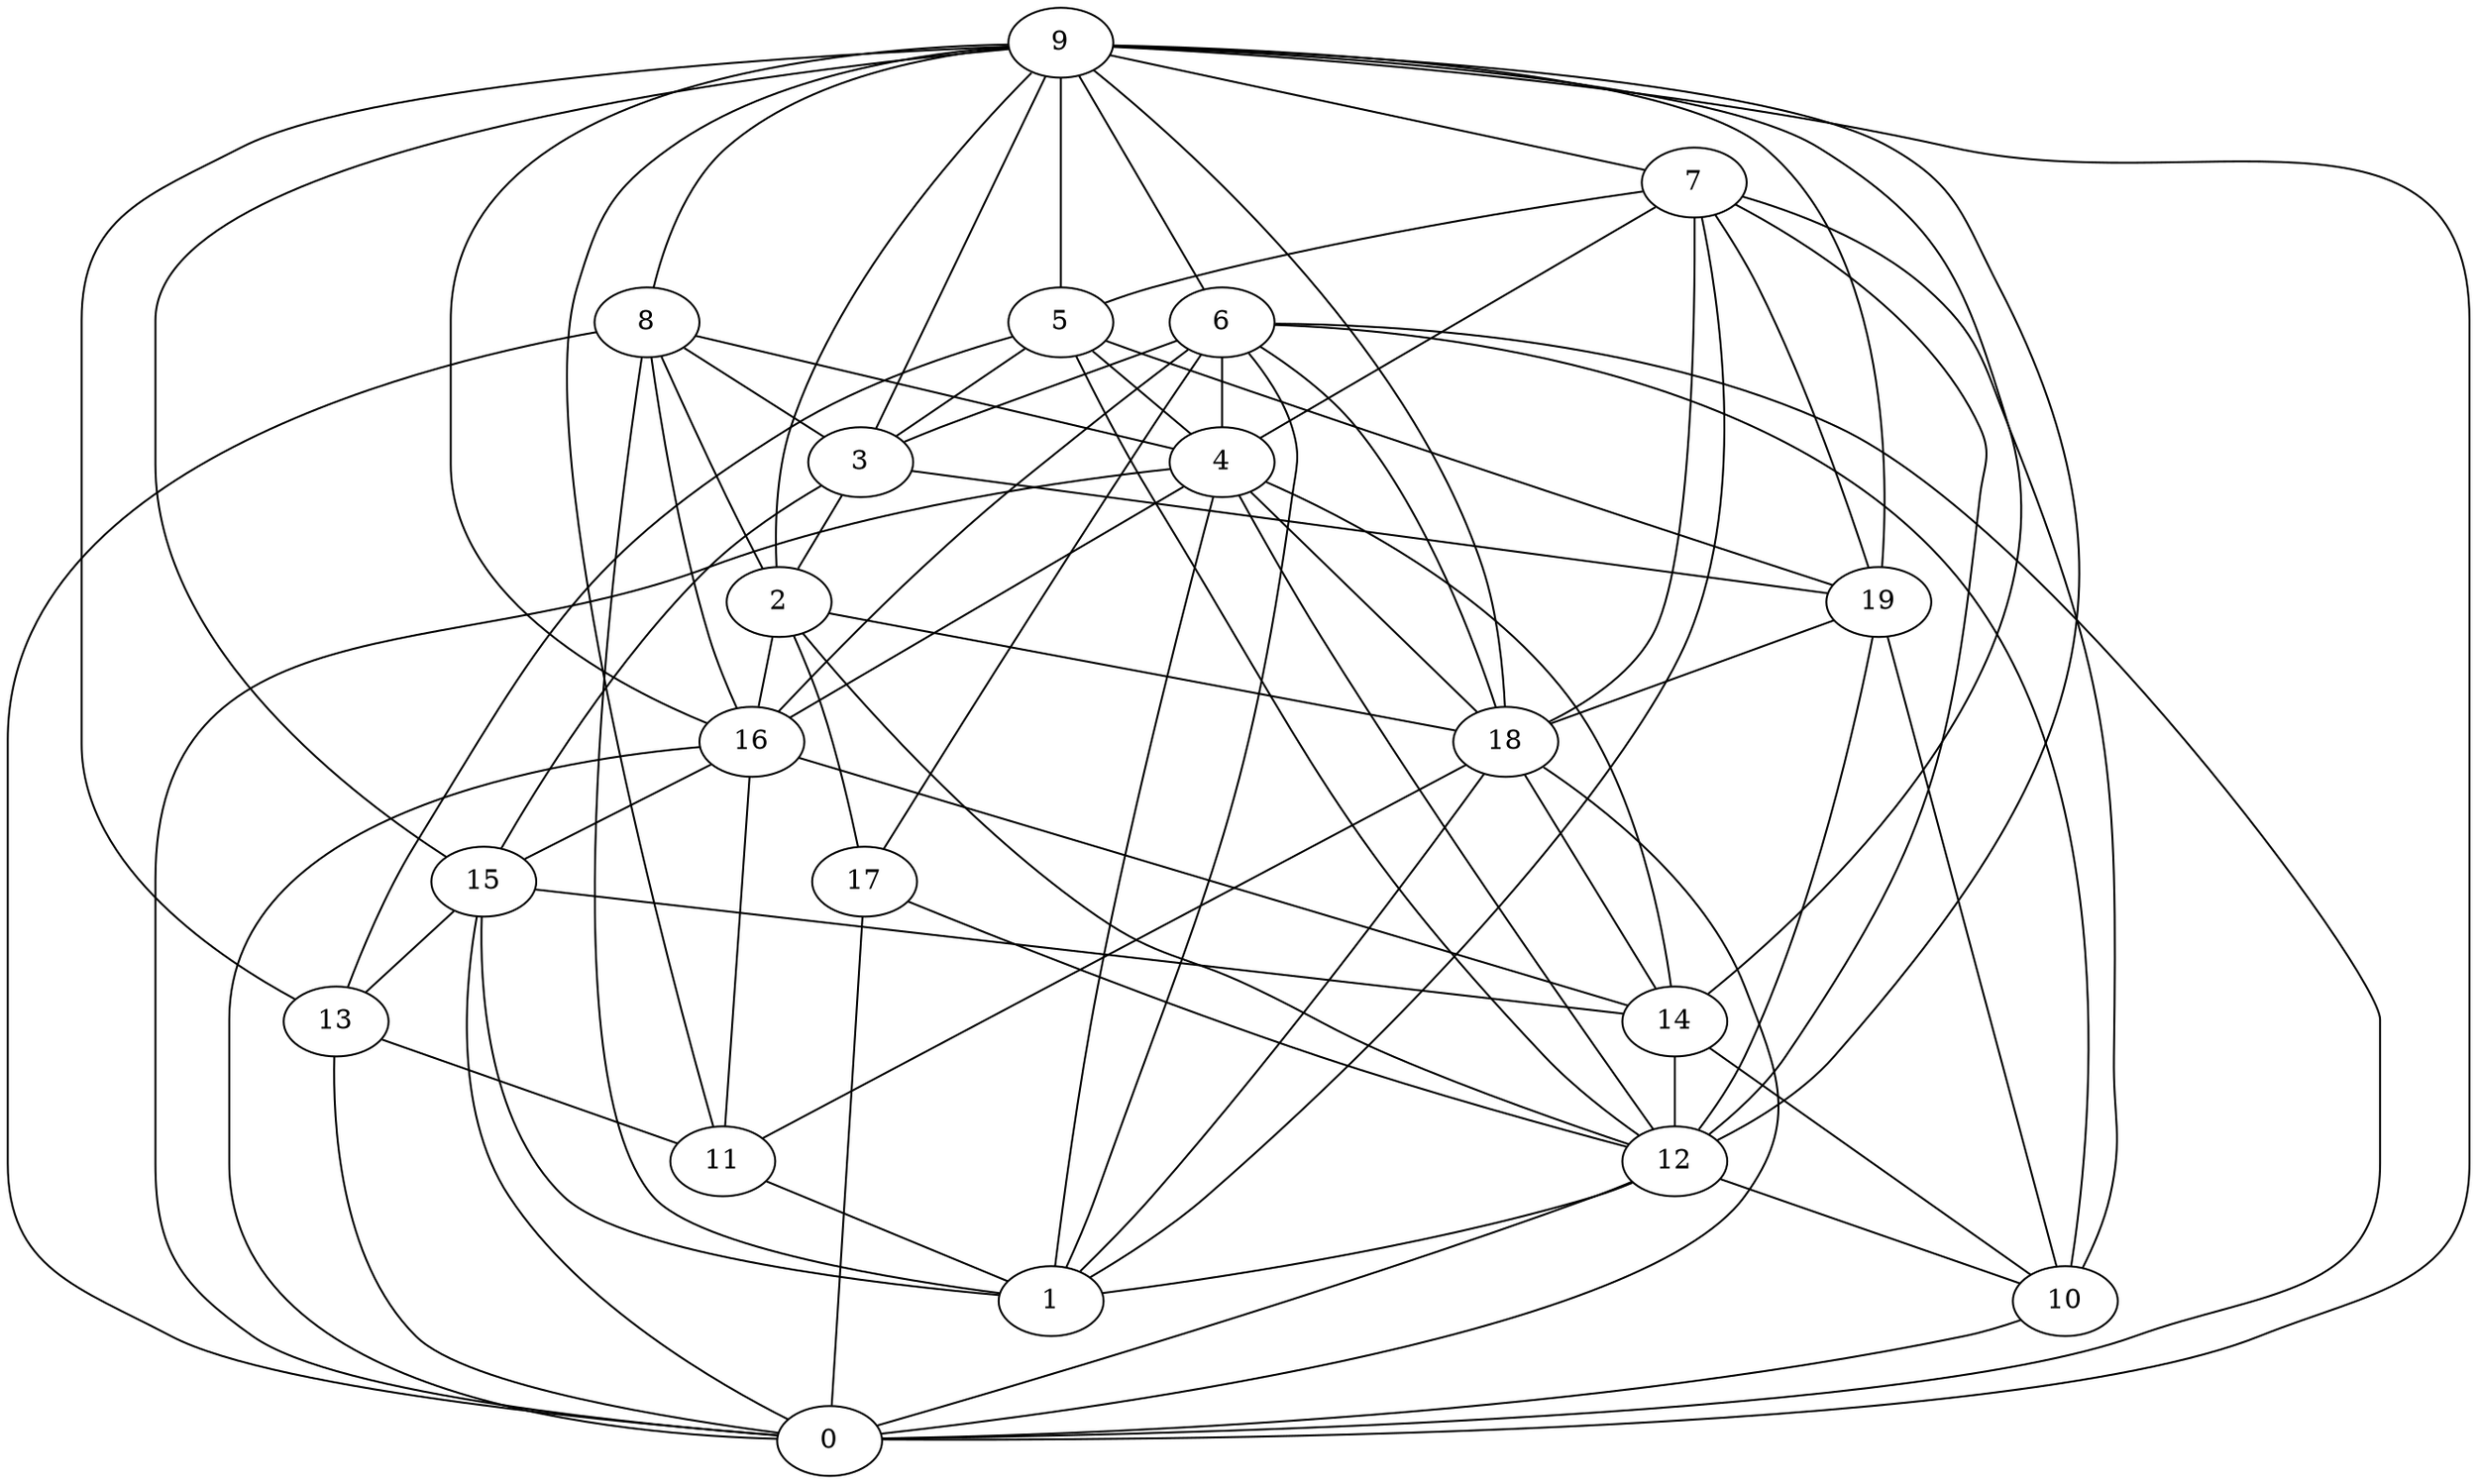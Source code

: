 digraph GG_graph {

subgraph G_graph {
edge [color = black]
"4" -> "0" [dir = none]
"4" -> "18" [dir = none]
"4" -> "12" [dir = none]
"12" -> "10" [dir = none]
"12" -> "1" [dir = none]
"17" -> "12" [dir = none]
"7" -> "1" [dir = none]
"7" -> "5" [dir = none]
"7" -> "19" [dir = none]
"7" -> "4" [dir = none]
"5" -> "12" [dir = none]
"5" -> "19" [dir = none]
"5" -> "3" [dir = none]
"5" -> "13" [dir = none]
"13" -> "11" [dir = none]
"13" -> "0" [dir = none]
"15" -> "0" [dir = none]
"15" -> "13" [dir = none]
"15" -> "1" [dir = none]
"3" -> "15" [dir = none]
"3" -> "2" [dir = none]
"3" -> "19" [dir = none]
"16" -> "14" [dir = none]
"16" -> "15" [dir = none]
"16" -> "11" [dir = none]
"8" -> "3" [dir = none]
"8" -> "16" [dir = none]
"8" -> "2" [dir = none]
"8" -> "0" [dir = none]
"9" -> "3" [dir = none]
"9" -> "5" [dir = none]
"9" -> "13" [dir = none]
"9" -> "7" [dir = none]
"9" -> "0" [dir = none]
"9" -> "15" [dir = none]
"9" -> "11" [dir = none]
"9" -> "8" [dir = none]
"9" -> "16" [dir = none]
"9" -> "12" [dir = none]
"9" -> "6" [dir = none]
"9" -> "2" [dir = none]
"18" -> "1" [dir = none]
"18" -> "14" [dir = none]
"14" -> "10" [dir = none]
"14" -> "12" [dir = none]
"6" -> "16" [dir = none]
"6" -> "1" [dir = none]
"6" -> "18" [dir = none]
"6" -> "3" [dir = none]
"6" -> "17" [dir = none]
"6" -> "4" [dir = none]
"6" -> "0" [dir = none]
"6" -> "10" [dir = none]
"19" -> "18" [dir = none]
"19" -> "12" [dir = none]
"2" -> "18" [dir = none]
"2" -> "17" [dir = none]
"4" -> "1" [dir = none]
"9" -> "18" [dir = none]
"17" -> "0" [dir = none]
"9" -> "14" [dir = none]
"9" -> "19" [dir = none]
"7" -> "18" [dir = none]
"4" -> "14" [dir = none]
"10" -> "0" [dir = none]
"8" -> "1" [dir = none]
"15" -> "14" [dir = none]
"8" -> "4" [dir = none]
"18" -> "11" [dir = none]
"19" -> "10" [dir = none]
"5" -> "4" [dir = none]
"18" -> "0" [dir = none]
"2" -> "16" [dir = none]
"2" -> "12" [dir = none]
"11" -> "1" [dir = none]
"16" -> "0" [dir = none]
"12" -> "0" [dir = none]
"7" -> "12" [dir = none]
"7" -> "10" [dir = none]
"4" -> "16" [dir = none]
}

}
